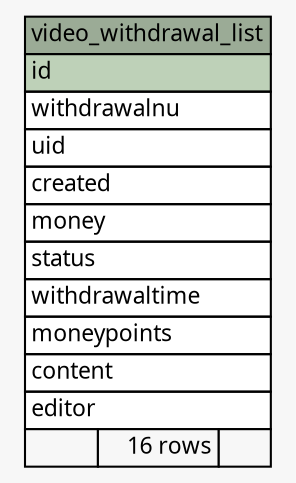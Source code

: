 // dot 2.26.0 on Linux 2.6.32-504.3.3.el6.x86_64
// SchemaSpy rev Unknown
digraph "video_withdrawal_list" {
  graph [
    rankdir="RL"
    bgcolor="#f7f7f7"
    nodesep="0.18"
    ranksep="0.46"
    fontname="Microsoft YaHei"
    fontsize="11"
  ];
  node [
    fontname="Microsoft YaHei"
    fontsize="11"
    shape="plaintext"
  ];
  edge [
    arrowsize="0.8"
  ];
  "video_withdrawal_list" [
    label=<
    <TABLE BORDER="0" CELLBORDER="1" CELLSPACING="0" BGCOLOR="#ffffff">
      <TR><TD COLSPAN="3" BGCOLOR="#9bab96" ALIGN="CENTER">video_withdrawal_list</TD></TR>
      <TR><TD PORT="id" COLSPAN="3" BGCOLOR="#bed1b8" ALIGN="LEFT">id</TD></TR>
      <TR><TD PORT="withdrawalnu" COLSPAN="3" ALIGN="LEFT">withdrawalnu</TD></TR>
      <TR><TD PORT="uid" COLSPAN="3" ALIGN="LEFT">uid</TD></TR>
      <TR><TD PORT="created" COLSPAN="3" ALIGN="LEFT">created</TD></TR>
      <TR><TD PORT="money" COLSPAN="3" ALIGN="LEFT">money</TD></TR>
      <TR><TD PORT="status" COLSPAN="3" ALIGN="LEFT">status</TD></TR>
      <TR><TD PORT="withdrawaltime" COLSPAN="3" ALIGN="LEFT">withdrawaltime</TD></TR>
      <TR><TD PORT="moneypoints" COLSPAN="3" ALIGN="LEFT">moneypoints</TD></TR>
      <TR><TD PORT="content" COLSPAN="3" ALIGN="LEFT">content</TD></TR>
      <TR><TD PORT="editor" COLSPAN="3" ALIGN="LEFT">editor</TD></TR>
      <TR><TD ALIGN="LEFT" BGCOLOR="#f7f7f7">  </TD><TD ALIGN="RIGHT" BGCOLOR="#f7f7f7">16 rows</TD><TD ALIGN="RIGHT" BGCOLOR="#f7f7f7">  </TD></TR>
    </TABLE>>
    URL="tables/video_withdrawal_list.html"
    tooltip="video_withdrawal_list"
  ];
}
